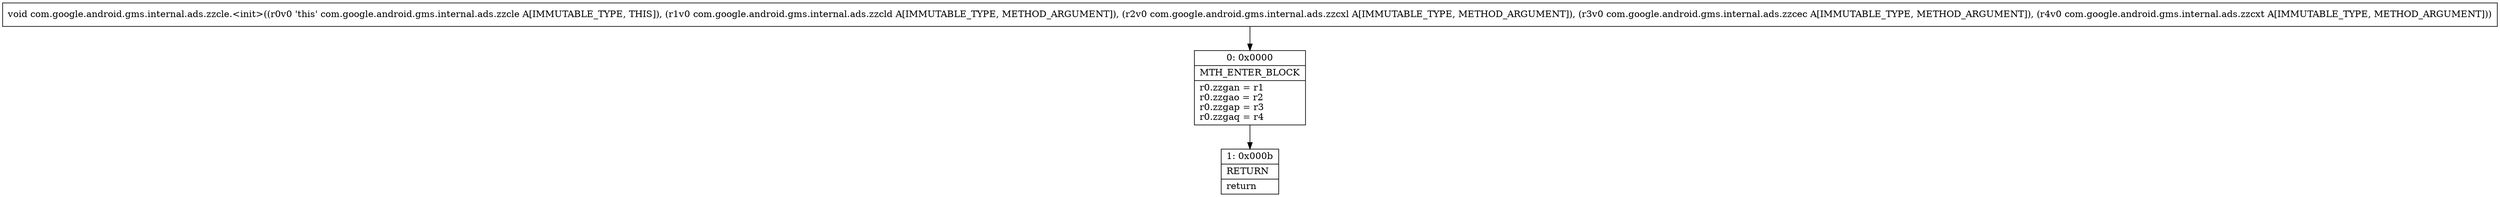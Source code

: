 digraph "CFG forcom.google.android.gms.internal.ads.zzcle.\<init\>(Lcom\/google\/android\/gms\/internal\/ads\/zzcld;Lcom\/google\/android\/gms\/internal\/ads\/zzcxl;Lcom\/google\/android\/gms\/internal\/ads\/zzcec;Lcom\/google\/android\/gms\/internal\/ads\/zzcxt;)V" {
Node_0 [shape=record,label="{0\:\ 0x0000|MTH_ENTER_BLOCK\l|r0.zzgan = r1\lr0.zzgao = r2\lr0.zzgap = r3\lr0.zzgaq = r4\l}"];
Node_1 [shape=record,label="{1\:\ 0x000b|RETURN\l|return\l}"];
MethodNode[shape=record,label="{void com.google.android.gms.internal.ads.zzcle.\<init\>((r0v0 'this' com.google.android.gms.internal.ads.zzcle A[IMMUTABLE_TYPE, THIS]), (r1v0 com.google.android.gms.internal.ads.zzcld A[IMMUTABLE_TYPE, METHOD_ARGUMENT]), (r2v0 com.google.android.gms.internal.ads.zzcxl A[IMMUTABLE_TYPE, METHOD_ARGUMENT]), (r3v0 com.google.android.gms.internal.ads.zzcec A[IMMUTABLE_TYPE, METHOD_ARGUMENT]), (r4v0 com.google.android.gms.internal.ads.zzcxt A[IMMUTABLE_TYPE, METHOD_ARGUMENT])) }"];
MethodNode -> Node_0;
Node_0 -> Node_1;
}

